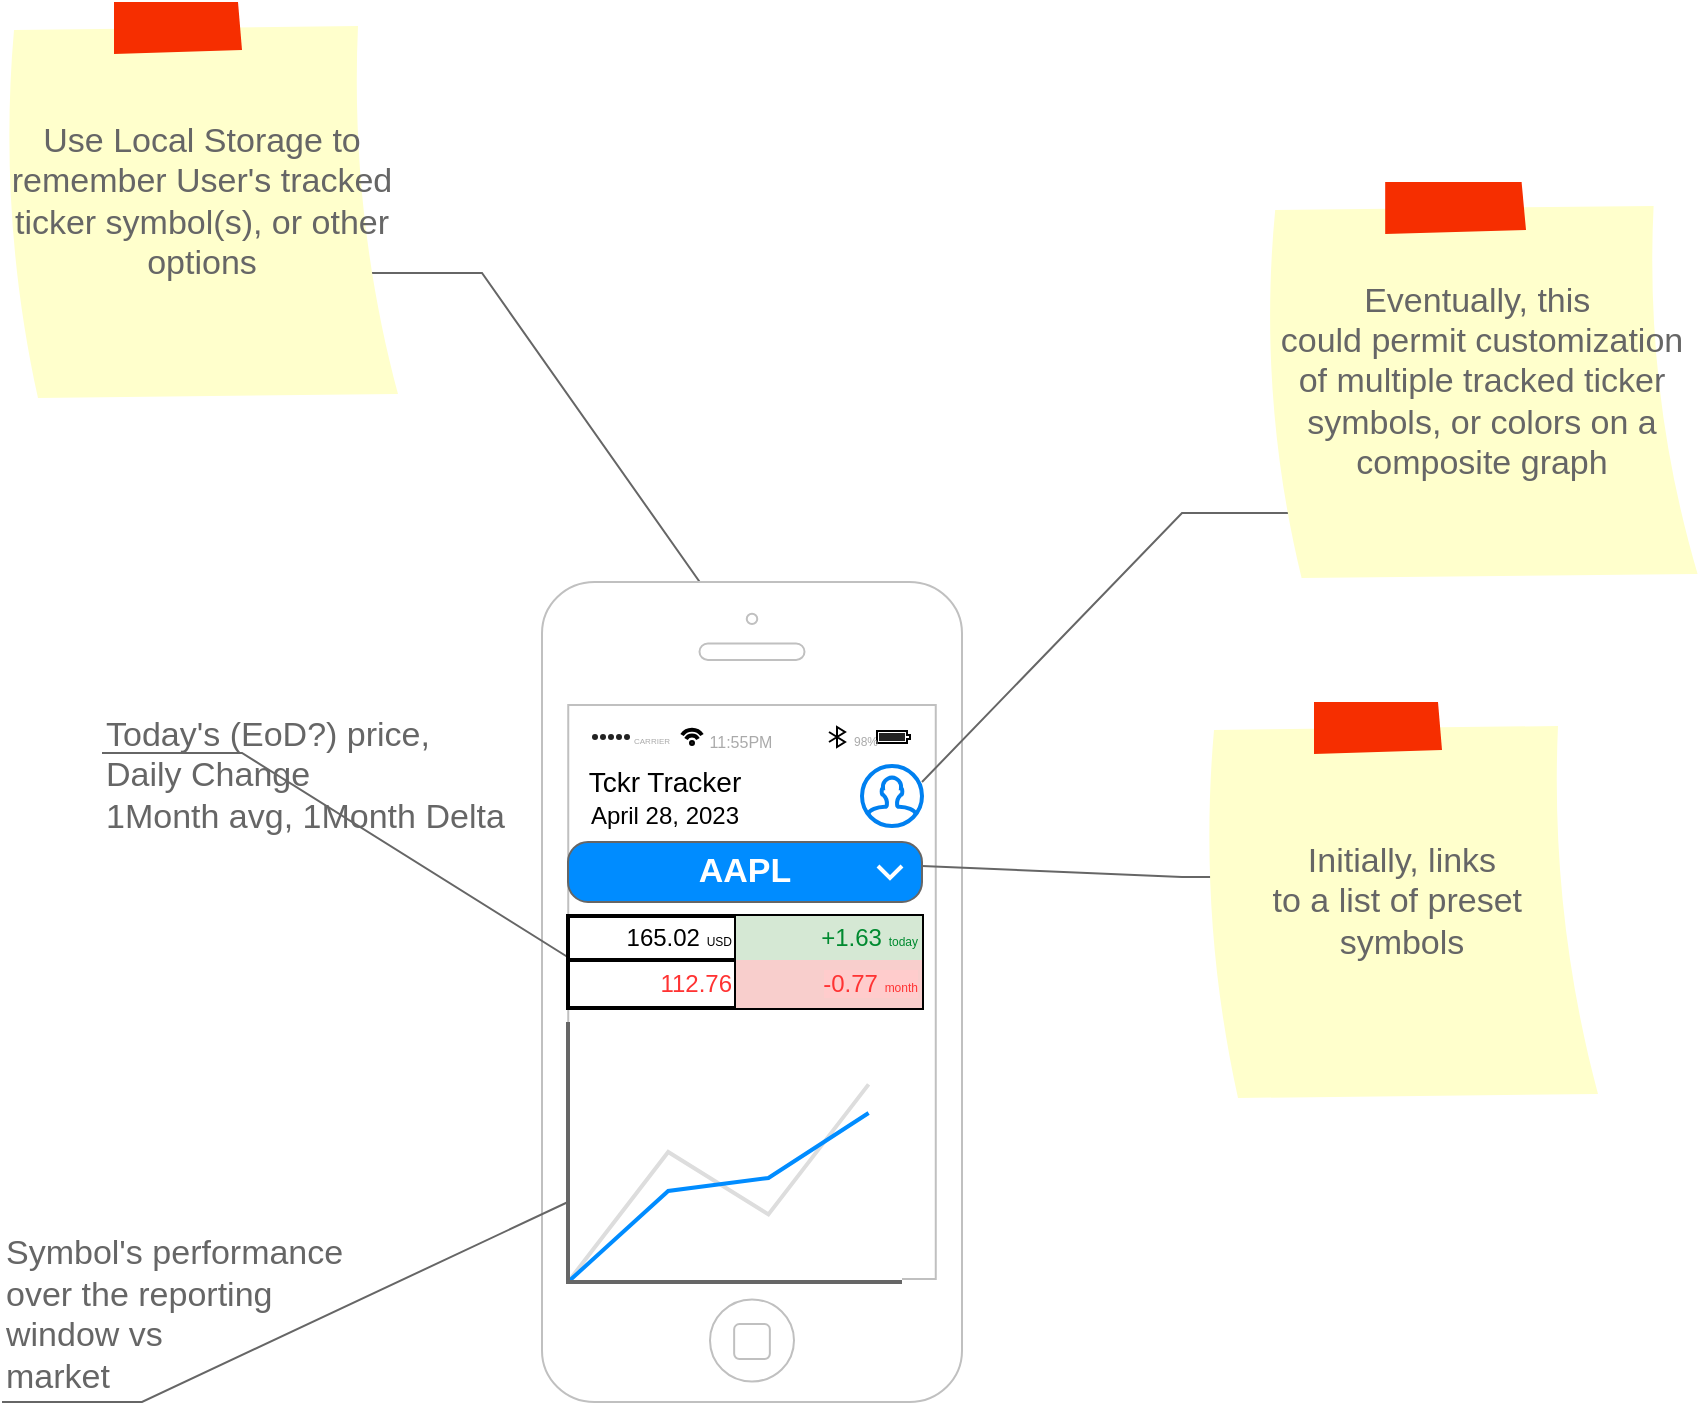 <mxfile version="21.2.1" type="device" pages="2">
  <diagram name="Phone size" id="aU9IfXCVljVVuZvrWiCI">
    <mxGraphModel dx="2035" dy="804" grid="1" gridSize="10" guides="1" tooltips="1" connect="1" arrows="1" fold="1" page="1" pageScale="1" pageWidth="1100" pageHeight="850" math="0" shadow="0">
      <root>
        <mxCell id="0" />
        <mxCell id="1" parent="0" />
        <mxCell id="eFickKceO4zDAw2f4LYH-37" value="" style="strokeWidth=1;shadow=0;dashed=0;align=center;html=1;shape=mxgraph.mockup.text.callout;linkText=;textSize=17;textColor=#666666;callDir=NW;callStyle=line;fontSize=17;fontColor=#666666;align=left;verticalAlign=top;strokeColor=#666666;" vertex="1" parent="1">
          <mxGeometry x="220" y="220" width="200" height="210" as="geometry" />
        </mxCell>
        <mxCell id="eFickKceO4zDAw2f4LYH-1" value="" style="html=1;verticalLabelPosition=bottom;labelBackgroundColor=#ffffff;verticalAlign=top;shadow=0;dashed=0;strokeWidth=1;shape=mxgraph.ios7.misc.iphone;strokeColor=#c0c0c0;" vertex="1" parent="1">
          <mxGeometry x="320" y="400" width="210" height="410" as="geometry" />
        </mxCell>
        <mxCell id="eFickKceO4zDAw2f4LYH-33" value="Today&#39;s (EoD?) price,&lt;br&gt;Daily Change&lt;br&gt;1Month avg, 1Month Delta" style="strokeWidth=1;shadow=0;dashed=0;align=center;html=1;shape=mxgraph.mockup.text.callout;linkText=;textSize=17;textColor=#666666;callDir=NW;callStyle=line;fontSize=17;fontColor=#666666;align=left;verticalAlign=top;strokeColor=#666666;" vertex="1" parent="1">
          <mxGeometry x="100" y="460" width="240" height="132" as="geometry" />
        </mxCell>
        <mxCell id="eFickKceO4zDAw2f4LYH-23" value="Symbol&#39;s performance&lt;br&gt;over the reporting&lt;br&gt;window vs&lt;br&gt;market&amp;nbsp;" style="strokeWidth=1;shadow=0;dashed=0;align=center;html=1;shape=mxgraph.mockup.text.callout;linkText=;textSize=17;textColor=#666666;callDir=SW;callStyle=line;fontSize=17;fontColor=#666666;align=left;verticalAlign=bottom;strokeColor=#666666;" vertex="1" parent="1">
          <mxGeometry x="50" y="710" width="283" height="100" as="geometry" />
        </mxCell>
        <mxCell id="eFickKceO4zDAw2f4LYH-29" value="" style="strokeWidth=1;shadow=0;dashed=0;align=center;html=1;shape=mxgraph.mockup.text.callout;linkText=;textSize=17;textColor=#666666;callDir=NE;callStyle=line;fontSize=17;fontColor=#666666;align=right;verticalAlign=top;strokeColor=#666666;" vertex="1" parent="1">
          <mxGeometry x="510" y="522" width="200" height="20" as="geometry" />
        </mxCell>
        <mxCell id="eFickKceO4zDAw2f4LYH-2" value="" style="html=1;strokeWidth=1;shadow=0;dashed=0;shape=mxgraph.ios7ui.appBar;fillColor=#ffffff;gradientColor=none;sketch=0;hachureGap=4;pointerEvents=0;" vertex="1" parent="1">
          <mxGeometry x="340" y="470" width="167.5" height="15" as="geometry" />
        </mxCell>
        <mxCell id="eFickKceO4zDAw2f4LYH-3" value="CARRIER" style="shape=rect;sketch=0;align=left;fontSize=8;spacingLeft=24;fontSize=4;fontColor=#aaaaaa;strokeColor=none;fillColor=none;spacingTop=4;hachureGap=4;pointerEvents=0;html=1;" vertex="1" parent="eFickKceO4zDAw2f4LYH-2">
          <mxGeometry y="0.5" width="50" height="13" relative="1" as="geometry">
            <mxPoint y="-6.5" as="offset" />
          </mxGeometry>
        </mxCell>
        <mxCell id="eFickKceO4zDAw2f4LYH-4" value="11:55PM" style="shape=rect;sketch=0;fontSize=8;fontColor=#aaaaaa;strokeColor=none;fillColor=none;spacingTop=4;hachureGap=4;pointerEvents=0;html=1;" vertex="1" parent="eFickKceO4zDAw2f4LYH-2">
          <mxGeometry x="0.5" y="0.5" width="50" height="13" relative="1" as="geometry">
            <mxPoint x="-30" y="-6.5" as="offset" />
          </mxGeometry>
        </mxCell>
        <mxCell id="eFickKceO4zDAw2f4LYH-5" value="98%" style="shape=rect;align=right;fontSize=8;spacingRight=19;fontSize=6;fontColor=#aaaaaa;strokeColor=none;fillColor=none;spacingTop=4;sketch=0;hachureGap=4;pointerEvents=0;html=1;" vertex="1" parent="eFickKceO4zDAw2f4LYH-2">
          <mxGeometry x="1" y="0.5" width="45" height="13" relative="1" as="geometry">
            <mxPoint x="-45" y="-6.5" as="offset" />
          </mxGeometry>
        </mxCell>
        <mxCell id="eFickKceO4zDAw2f4LYH-6" value="" style="verticalLabelPosition=bottom;shadow=0;dashed=0;align=center;html=1;verticalAlign=top;strokeWidth=1;shape=mxgraph.mockup.graphics.lineChart;strokeColor=none;strokeColor2=#666666;strokeColor3=#008cff;strokeColor4=#dddddd;" vertex="1" parent="1">
          <mxGeometry x="333" y="620" width="167" height="130" as="geometry" />
        </mxCell>
        <mxCell id="eFickKceO4zDAw2f4LYH-8" value="" style="shape=table;html=1;whiteSpace=wrap;startSize=0;container=1;collapsible=0;childLayout=tableLayout;strokeWidth=2;perimeterSpacing=1;" vertex="1" parent="1">
          <mxGeometry x="333" y="567" width="177" height="46" as="geometry" />
        </mxCell>
        <mxCell id="eFickKceO4zDAw2f4LYH-12" value="" style="shape=tableRow;horizontal=0;startSize=0;swimlaneHead=0;swimlaneBody=0;top=0;left=0;bottom=0;right=0;collapsible=0;dropTarget=0;fillColor=none;points=[[0,0.5],[1,0.5]];portConstraint=eastwest;strokeWidth=2;perimeterSpacing=1;" vertex="1" parent="eFickKceO4zDAw2f4LYH-8">
          <mxGeometry width="177" height="22" as="geometry" />
        </mxCell>
        <mxCell id="eFickKceO4zDAw2f4LYH-13" value="165.02 &lt;font style=&quot;font-size: 6px;&quot;&gt;USD&lt;/font&gt;" style="shape=partialRectangle;html=1;whiteSpace=wrap;connectable=0;fillColor=none;top=0;left=0;bottom=0;right=0;overflow=hidden;align=right;" vertex="1" parent="eFickKceO4zDAw2f4LYH-12">
          <mxGeometry width="84" height="22" as="geometry">
            <mxRectangle width="84" height="22" as="alternateBounds" />
          </mxGeometry>
        </mxCell>
        <mxCell id="eFickKceO4zDAw2f4LYH-14" value="&lt;font color=&quot;#008a30&quot;&gt;+1.63 &lt;font style=&quot;font-size: 6px;&quot;&gt;today&lt;/font&gt;&lt;/font&gt;" style="shape=partialRectangle;html=1;whiteSpace=wrap;connectable=0;fillColor=#d5e8d4;top=0;left=0;bottom=0;right=0;overflow=hidden;align=right;strokeColor=default;strokeWidth=2;perimeterSpacing=1;" vertex="1" parent="eFickKceO4zDAw2f4LYH-12">
          <mxGeometry x="84" width="93" height="22" as="geometry">
            <mxRectangle width="93" height="22" as="alternateBounds" />
          </mxGeometry>
        </mxCell>
        <mxCell id="eFickKceO4zDAw2f4LYH-15" value="" style="shape=tableRow;horizontal=0;startSize=0;swimlaneHead=0;swimlaneBody=0;top=0;left=0;bottom=0;right=0;collapsible=0;dropTarget=0;fillColor=none;points=[[0,0.5],[1,0.5]];portConstraint=eastwest;" vertex="1" parent="eFickKceO4zDAw2f4LYH-8">
          <mxGeometry y="22" width="177" height="24" as="geometry" />
        </mxCell>
        <mxCell id="eFickKceO4zDAw2f4LYH-16" value="&lt;font color=&quot;#ff3333&quot;&gt;112.76&lt;/font&gt;" style="shape=partialRectangle;html=1;whiteSpace=wrap;connectable=0;fillColor=none;top=0;left=0;bottom=0;right=0;overflow=hidden;align=right;" vertex="1" parent="eFickKceO4zDAw2f4LYH-15">
          <mxGeometry width="84" height="24" as="geometry">
            <mxRectangle width="84" height="24" as="alternateBounds" />
          </mxGeometry>
        </mxCell>
        <mxCell id="eFickKceO4zDAw2f4LYH-17" value="&lt;font style=&quot;background-color: rgb(255, 204, 204);&quot; color=&quot;#ff3333&quot;&gt;-0.77 &lt;font style=&quot;font-size: 6px;&quot;&gt;month&lt;/font&gt;&lt;/font&gt;" style="shape=partialRectangle;html=1;whiteSpace=wrap;connectable=0;fillColor=#f8cecc;top=0;left=0;bottom=0;right=0;overflow=hidden;align=right;strokeColor=default;strokeWidth=2;perimeterSpacing=3;" vertex="1" parent="eFickKceO4zDAw2f4LYH-15">
          <mxGeometry x="84" width="93" height="24" as="geometry">
            <mxRectangle width="93" height="24" as="alternateBounds" />
          </mxGeometry>
        </mxCell>
        <mxCell id="eFickKceO4zDAw2f4LYH-18" value="AAPL" style="strokeWidth=1;shadow=0;dashed=0;align=center;html=1;shape=mxgraph.mockup.buttons.button;strokeColor=#666666;fontColor=#ffffff;mainText=;buttonStyle=round;fontSize=17;fontStyle=1;fillColor=#008cff;whiteSpace=wrap;" vertex="1" parent="1">
          <mxGeometry x="333" y="530" width="177" height="30" as="geometry" />
        </mxCell>
        <mxCell id="eFickKceO4zDAw2f4LYH-20" value="&lt;font style=&quot;font-size: 14px;&quot;&gt;Tckr Tracker&lt;/font&gt;" style="text;strokeColor=none;align=center;fillColor=none;html=1;verticalAlign=middle;whiteSpace=wrap;rounded=0;" vertex="1" parent="1">
          <mxGeometry x="338" y="485" width="87" height="30" as="geometry" />
        </mxCell>
        <mxCell id="eFickKceO4zDAw2f4LYH-21" value="April 28, 2023" style="text;strokeColor=none;align=center;fillColor=none;html=1;verticalAlign=middle;whiteSpace=wrap;rounded=0;" vertex="1" parent="1">
          <mxGeometry x="333" y="503" width="97" height="27" as="geometry" />
        </mxCell>
        <mxCell id="eFickKceO4zDAw2f4LYH-26" value="" style="html=1;verticalLabelPosition=bottom;labelBackgroundColor=#ffffff;verticalAlign=top;shadow=0;dashed=0;strokeWidth=2;shape=mxgraph.ios7.misc.down;strokeColor=#FFFFFF;" vertex="1" parent="1">
          <mxGeometry x="488" y="542" width="12" height="6" as="geometry" />
        </mxCell>
        <mxCell id="eFickKceO4zDAw2f4LYH-24" value="Initially, links&lt;br&gt;to a list of preset&amp;nbsp;&lt;br&gt;symbols" style="strokeWidth=1;shadow=0;dashed=0;align=center;html=1;shape=mxgraph.mockup.text.stickyNote2;fontColor=#666666;mainText=;fontSize=17;whiteSpace=wrap;fillColor=#ffffcc;strokeColor=#F62E00;" vertex="1" parent="1">
          <mxGeometry x="650" y="460" width="200" height="200" as="geometry" />
        </mxCell>
        <mxCell id="eFickKceO4zDAw2f4LYH-31" value="" style="strokeWidth=1;shadow=0;dashed=0;align=center;html=1;shape=mxgraph.mockup.text.callout;linkText=;textSize=17;textColor=#666666;callDir=NE;callStyle=line;fontSize=17;fontColor=#666666;align=right;verticalAlign=top;strokeColor=#666666;" vertex="1" parent="1">
          <mxGeometry x="510" y="340" width="200" height="160" as="geometry" />
        </mxCell>
        <mxCell id="eFickKceO4zDAw2f4LYH-32" value="Eventually, this&amp;nbsp;&lt;br&gt;could permit customization of multiple tracked ticker symbols, or colors on a composite graph" style="strokeWidth=1;shadow=0;dashed=0;align=center;html=1;shape=mxgraph.mockup.text.stickyNote2;fontColor=#666666;mainText=;fontSize=17;whiteSpace=wrap;fillColor=#ffffcc;strokeColor=#F62E00;" vertex="1" parent="1">
          <mxGeometry x="680" y="200" width="220" height="200" as="geometry" />
        </mxCell>
        <mxCell id="eFickKceO4zDAw2f4LYH-35" value="" style="html=1;verticalLabelPosition=bottom;align=center;labelBackgroundColor=#ffffff;verticalAlign=top;strokeWidth=2;strokeColor=#0080F0;shadow=0;dashed=0;shape=mxgraph.ios7.icons.user;" vertex="1" parent="1">
          <mxGeometry x="480" y="492" width="30" height="30" as="geometry" />
        </mxCell>
        <mxCell id="eFickKceO4zDAw2f4LYH-34" value="Use Local Storage to remember User&#39;s tracked ticker symbol(s), or other options" style="strokeWidth=1;shadow=0;dashed=0;align=center;html=1;shape=mxgraph.mockup.text.stickyNote2;fontColor=#666666;mainText=;fontSize=17;whiteSpace=wrap;fillColor=#ffffcc;strokeColor=#F62E00;" vertex="1" parent="1">
          <mxGeometry x="50" y="110" width="200" height="200" as="geometry" />
        </mxCell>
      </root>
    </mxGraphModel>
  </diagram>
  <diagram id="f_tfaoBnuQGSSMXK9QYN" name="Web Page Size">
    <mxGraphModel dx="3506" dy="766" grid="1" gridSize="10" guides="1" tooltips="1" connect="1" arrows="1" fold="1" page="1" pageScale="1" pageWidth="1100" pageHeight="850" math="0" shadow="0">
      <root>
        <mxCell id="0" />
        <mxCell id="1" parent="0" />
        <mxCell id="Rx7mZaeZPaBJiVccPEK--1" value="" style="strokeWidth=1;shadow=0;dashed=0;align=center;html=1;shape=mxgraph.mockup.containers.browserWindow;rSize=0;strokeColor=#666666;strokeColor2=#008cff;strokeColor3=#c4c4c4;mainText=,;recursiveResize=0;fillColor=#808080;" vertex="1" parent="1">
          <mxGeometry x="10" width="812" height="780" as="geometry" />
        </mxCell>
        <mxCell id="Rx7mZaeZPaBJiVccPEK--2" value="&lt;font color=&quot;#ffffff&quot;&gt;Tckr Tracker&lt;/font&gt;" style="strokeWidth=1;shadow=0;dashed=0;align=center;html=1;shape=mxgraph.mockup.containers.anchor;fontSize=17;fontColor=#666666;align=left;whiteSpace=wrap;strokeColor=#FFFFFF;" vertex="1" parent="Rx7mZaeZPaBJiVccPEK--1">
          <mxGeometry x="60" y="12" width="110" height="26" as="geometry" />
        </mxCell>
        <mxCell id="Rx7mZaeZPaBJiVccPEK--3" value="&lt;font color=&quot;#ffffff&quot;&gt;https://www.foo.bar.biz&lt;/font&gt;" style="strokeWidth=1;shadow=0;dashed=0;align=center;html=1;shape=mxgraph.mockup.containers.anchor;rSize=0;fontSize=17;fontColor=#666666;align=left;" vertex="1" parent="Rx7mZaeZPaBJiVccPEK--1">
          <mxGeometry x="130" y="60" width="250" height="26" as="geometry" />
        </mxCell>
        <mxCell id="XvL3G3ShM5fAOdMurJYd-1" value="Tckr Tracker" style="html=1;shadow=0;dashed=0;fillColor=#424242;strokeColor=none;fontSize=16;fontColor=#ffffff;align=left;spacing=15;" vertex="1" parent="Rx7mZaeZPaBJiVccPEK--1">
          <mxGeometry y="110" width="810" height="60" as="geometry" />
        </mxCell>
        <mxCell id="XvL3G3ShM5fAOdMurJYd-2" value="Home" style="fillColor=none;strokeColor=none;fontSize=14;fontColor=#ffffff;align=center;" vertex="1" parent="XvL3G3ShM5fAOdMurJYd-1">
          <mxGeometry width="70" height="40" relative="1" as="geometry">
            <mxPoint x="124" y="10" as="offset" />
          </mxGeometry>
        </mxCell>
        <mxCell id="XvL3G3ShM5fAOdMurJYd-6" value="Login" style="html=1;shadow=0;dashed=0;shape=mxgraph.bootstrap.rrect;rSize=5;fontSize=14;fontColor=#ffffff;strokeColor=#ffffff;fillColor=none;" vertex="1" parent="XvL3G3ShM5fAOdMurJYd-1">
          <mxGeometry x="1" width="70" height="40" relative="1" as="geometry">
            <mxPoint x="-80" y="10" as="offset" />
          </mxGeometry>
        </mxCell>
        <mxCell id="XvL3G3ShM5fAOdMurJYd-7" value="&lt;font color=&quot;#e6e6e6&quot;&gt;Search&lt;/font&gt;" style="html=1;shadow=0;dashed=0;shape=mxgraph.bootstrap.rrect;rSize=5;fontSize=14;fontColor=#6C767D;strokeColor=#CED4DA;fillColor=#9A9DA0;align=left;spacing=10;" vertex="1" parent="XvL3G3ShM5fAOdMurJYd-1">
          <mxGeometry x="1" width="180" height="40" relative="1" as="geometry">
            <mxPoint x="-384" y="10" as="offset" />
          </mxGeometry>
        </mxCell>
        <mxCell id="XvL3G3ShM5fAOdMurJYd-8" value="" style="html=1;verticalLabelPosition=bottom;align=center;labelBackgroundColor=#ffffff;verticalAlign=top;strokeWidth=2;strokeColor=#FFFFFF;shadow=0;dashed=0;shape=mxgraph.ios7.icons.user;fillColor=#000000;" vertex="1" parent="XvL3G3ShM5fAOdMurJYd-1">
          <mxGeometry x="680" y="15" width="30" height="30" as="geometry" />
        </mxCell>
        <mxCell id="XvL3G3ShM5fAOdMurJYd-101" value="Symbols" style="fillColor=none;strokeColor=none;fontSize=14;fontColor=#9A9DA0;align=center;" vertex="1" parent="XvL3G3ShM5fAOdMurJYd-1">
          <mxGeometry x="205" y="10" width="100" height="40" as="geometry" />
        </mxCell>
        <mxCell id="XvL3G3ShM5fAOdMurJYd-104" value="Features" style="fillColor=none;strokeColor=none;fontSize=14;fontColor=#9A9DA0;align=center;" vertex="1" parent="XvL3G3ShM5fAOdMurJYd-1">
          <mxGeometry x="310" y="10" width="100" height="40" as="geometry" />
        </mxCell>
        <mxCell id="XvL3G3ShM5fAOdMurJYd-102" value="" style="shape=triangle;direction=south;fillColor=#9A9DA0;strokeColor=none;perimeter=none;fontColor=#9A9DA0;" vertex="1" parent="XvL3G3ShM5fAOdMurJYd-1">
          <mxGeometry x="290" y="28.5" width="10" height="5" as="geometry" />
        </mxCell>
        <mxCell id="XvL3G3ShM5fAOdMurJYd-105" value="" style="shape=triangle;direction=south;fillColor=#9A9DA0;strokeColor=none;perimeter=none;fontColor=#9A9DA0;" vertex="1" parent="XvL3G3ShM5fAOdMurJYd-1">
          <mxGeometry x="394" y="27.5" width="10" height="5" as="geometry" />
        </mxCell>
        <mxCell id="XvL3G3ShM5fAOdMurJYd-27" value="&lt;font color=&quot;#ffffff&quot;&gt;...&lt;/font&gt;&lt;font color=&quot;#00ff00&quot;&gt;&amp;nbsp; &amp;nbsp;AAPL&amp;nbsp; ^1.23&amp;nbsp; &lt;/font&gt;&lt;font color=&quot;#ffffff&quot;&gt;...&lt;/font&gt;&lt;font color=&quot;#00ff00&quot;&gt;&amp;nbsp; &lt;/font&gt;&lt;font color=&quot;#ff3333&quot;&gt;AMZN v2.34&lt;/font&gt;&lt;font color=&quot;#ffffff&quot;&gt;&amp;nbsp; ...&amp;nbsp;&amp;nbsp;&lt;/font&gt;&lt;font style=&quot;border-color: var(--border-color);&quot; color=&quot;#00ff00&quot;&gt;GOOGL&amp;nbsp; ^0.12&amp;nbsp;&amp;nbsp;&lt;/font&gt;&lt;font style=&quot;border-color: var(--border-color);&quot; color=&quot;#ffffff&quot;&gt;...&lt;/font&gt;&lt;font style=&quot;border-color: var(--border-color);&quot; color=&quot;#00ff00&quot;&gt;&amp;nbsp; &amp;nbsp;MSFT&amp;nbsp; ^0.04&amp;nbsp;&amp;nbsp;&lt;/font&gt;&lt;font style=&quot;border-color: var(--border-color);&quot; color=&quot;#ffffff&quot;&gt;&amp;nbsp;...&lt;/font&gt;&lt;font style=&quot;border-color: var(--border-color);&quot; color=&quot;#00ff00&quot;&gt;&amp;nbsp;&amp;nbsp;&lt;/font&gt;&lt;font style=&quot;border-color: var(--border-color);&quot; color=&quot;#ff3333&quot;&gt;TSLA v0.65&lt;/font&gt;&lt;font style=&quot;border-color: var(--border-color);&quot; color=&quot;#ffffff&quot;&gt;&amp;nbsp; &amp;nbsp;...&lt;/font&gt;" style="html=1;shadow=0;fillColor=#1A1A1A;strokeColor=default;fontSize=16;fontColor=#7C7C7D;align=left;spacing=15;strokeWidth=2;" vertex="1" parent="Rx7mZaeZPaBJiVccPEK--1">
          <mxGeometry x="2" y="170" width="810" height="20" as="geometry" />
        </mxCell>
        <mxCell id="XvL3G3ShM5fAOdMurJYd-29" value="&lt;font color=&quot;#ffffff&quot;&gt;&amp;nbsp; &amp;nbsp; &amp;nbsp;&amp;nbsp;&lt;/font&gt;&lt;font color=&quot;#00ff00&quot;&gt; &amp;nbsp;&lt;/font&gt;&lt;font color=&quot;#ffffff&quot;&gt;...&lt;/font&gt;&lt;font color=&quot;#00ff00&quot;&gt;&amp;nbsp; &lt;/font&gt;&lt;font color=&quot;#ff3333&quot;&gt;AMZN 106.65&lt;/font&gt;&lt;font color=&quot;#ffffff&quot;&gt;&amp;nbsp; ...&amp;nbsp;&amp;nbsp;&lt;/font&gt;&lt;font style=&quot;border-color: var(--border-color);&quot; color=&quot;#00ff00&quot;&gt;GOOGL&amp;nbsp; 102.34&amp;nbsp;&amp;nbsp;&lt;/font&gt;&lt;font style=&quot;border-color: var(--border-color);&quot; color=&quot;#ffffff&quot;&gt;...&lt;/font&gt;&lt;font style=&quot;border-color: var(--border-color);&quot; color=&quot;#00ff00&quot;&gt;&amp;nbsp; &amp;nbsp;MSFT&amp;nbsp; 97.89&amp;nbsp;&amp;nbsp;&lt;/font&gt;&lt;font style=&quot;border-color: var(--border-color);&quot; color=&quot;#ffffff&quot;&gt;&amp;nbsp;...&lt;/font&gt;&lt;font style=&quot;border-color: var(--border-color);&quot; color=&quot;#00ff00&quot;&gt;&amp;nbsp;&amp;nbsp;&lt;/font&gt;&lt;font style=&quot;border-color: var(--border-color);&quot; color=&quot;#ff3333&quot;&gt;TSLA 165.08&lt;/font&gt;&lt;font style=&quot;border-color: var(--border-color);&quot; color=&quot;#ffffff&quot;&gt;&amp;nbsp; &amp;nbsp;...&lt;/font&gt;" style="html=1;shadow=0;fillColor=#1A1A1A;strokeColor=default;fontSize=16;fontColor=#7C7C7D;align=left;spacing=15;strokeWidth=2;" vertex="1" parent="Rx7mZaeZPaBJiVccPEK--1">
          <mxGeometry x="2" y="190" width="810" height="20" as="geometry" />
        </mxCell>
        <mxCell id="XvL3G3ShM5fAOdMurJYd-30" value="" style="verticalLabelPosition=bottom;shadow=0;dashed=0;align=center;html=1;verticalAlign=top;strokeWidth=3;shape=mxgraph.mockup.graphics.lineChart;strokeColor=default;strokeColor2=#666666;strokeColor3=#008cff;strokeColor4=#dddddd;fillColor=none;" vertex="1" parent="Rx7mZaeZPaBJiVccPEK--1">
          <mxGeometry x="40" y="225" width="567" height="335" as="geometry" />
        </mxCell>
        <mxCell id="XvL3G3ShM5fAOdMurJYd-46" value="1" style="strokeWidth=1;shadow=0;dashed=0;align=center;html=1;shape=mxgraph.mockup.misc.ruler2;dx=100;rulerOrient=down;unitSize=10;fontColor=#ffffff;spacingLeft=96;align=left;verticalAlign=middle;spacingBottom=10;spacingTop=0;spacingRight=0;rotation=-90;spacing=0;strokeColor=#cccccc;fillColor=none;" vertex="1" parent="Rx7mZaeZPaBJiVccPEK--1">
          <mxGeometry x="-146" y="377" width="338" height="30" as="geometry" />
        </mxCell>
        <mxCell id="XvL3G3ShM5fAOdMurJYd-50" value="1" style="strokeWidth=1;shadow=0;dashed=0;align=center;html=1;shape=mxgraph.mockup.misc.ruler2;dx=100;rulerOrient=up;unitSize=10;fontColor=#ffffff;spacingLeft=96;align=left;verticalAlign=middle;spacingBottom=0;spacingTop=10;spacingRight=0;spacing=0;strokeColor=#cccccc;fillColor=none;" vertex="1" parent="Rx7mZaeZPaBJiVccPEK--1">
          <mxGeometry x="42.5" y="563" width="557.5" height="17" as="geometry" />
        </mxCell>
        <mxCell id="XvL3G3ShM5fAOdMurJYd-54" value="&lt;font color=&quot;#99ccff&quot; style=&quot;border-color: var(--border-color); font-family: Helvetica; font-style: normal; font-variant-ligatures: normal; font-variant-caps: normal; font-weight: 400; letter-spacing: normal; orphans: 2; text-align: left; text-indent: 0px; text-transform: none; widows: 2; word-spacing: 0px; -webkit-text-stroke-width: 0px; text-decoration-thickness: initial; text-decoration-style: initial; text-decoration-color: initial; font-size: 20px;&quot;&gt;GOOGL&lt;/font&gt;&lt;font style=&quot;border-color: var(--border-color); font-family: Helvetica; font-style: normal; font-variant-ligatures: normal; font-variant-caps: normal; font-weight: 400; letter-spacing: normal; orphans: 2; text-align: left; text-indent: 0px; text-transform: none; widows: 2; word-spacing: 0px; -webkit-text-stroke-width: 0px; text-decoration-thickness: initial; text-decoration-style: initial; text-decoration-color: initial; font-size: 12px;&quot;&gt;&lt;font color=&quot;#008cff&quot;&gt;&lt;br&gt;&lt;/font&gt;&lt;font color=&quot;#ffffff&quot;&gt;NASDAQ&lt;/font&gt;&lt;br&gt;&lt;/font&gt;" style="text;whiteSpace=wrap;html=1;" vertex="1" parent="Rx7mZaeZPaBJiVccPEK--1">
          <mxGeometry x="50.25" y="230" width="124.75" height="55" as="geometry" />
        </mxCell>
        <mxCell id="XvL3G3ShM5fAOdMurJYd-55" value="&lt;div style=&quot;text-align: right;&quot;&gt;&lt;font style=&quot;background-color: initial; color: rgb(255, 255, 255); border-color: var(--border-color); font-size: 20px;&quot;&gt;105.41&lt;/font&gt;&lt;font style=&quot;background-color: initial; color: rgb(255, 255, 255); border-color: var(--border-color); font-size: 16px;&quot;&gt;&amp;nbsp; &lt;/font&gt;&lt;font style=&quot;background-color: initial; border-color: var(--border-color);&quot;&gt;&lt;font color=&quot;#ffffff&quot;&gt;USD&lt;/font&gt;&lt;/font&gt;&lt;/div&gt;&lt;font style=&quot;border-color: var(--border-color); font-family: Helvetica; font-style: normal; font-variant-ligatures: normal; font-variant-caps: normal; font-weight: 400; letter-spacing: normal; orphans: 2; text-indent: 0px; text-transform: none; widows: 2; word-spacing: 0px; -webkit-text-stroke-width: 0px; text-decoration-thickness: initial; text-decoration-style: initial; text-decoration-color: initial; font-size: 12px;&quot;&gt;&lt;div style=&quot;text-align: right;&quot;&gt;&lt;span style=&quot;color: rgb(51, 255, 51); background-color: initial;&quot;&gt;+ 0.12 ( 0.11% ) ^ today&lt;/span&gt;&lt;/div&gt;&lt;/font&gt;" style="text;whiteSpace=wrap;html=1;" vertex="1" parent="Rx7mZaeZPaBJiVccPEK--1">
          <mxGeometry x="458" y="230" width="147.5" height="55" as="geometry" />
        </mxCell>
        <mxCell id="XvL3G3ShM5fAOdMurJYd-57" value="&lt;div style=&quot;&quot;&gt;&lt;font style=&quot;background-color: initial; color: rgb(255, 255, 255); border-color: var(--border-color); font-size: 20px;&quot;&gt;12,072.46&lt;/font&gt;&lt;font style=&quot;background-color: initial; color: rgb(255, 255, 255); border-color: var(--border-color); font-size: 16px;&quot;&gt;&amp;nbsp; &lt;/font&gt;&lt;font style=&quot;background-color: initial; border-color: var(--border-color);&quot;&gt;&lt;font color=&quot;#ffffff&quot;&gt;USD&lt;/font&gt;&lt;/font&gt;&lt;/div&gt;&lt;font style=&quot;border-color: var(--border-color); font-family: Helvetica; font-style: normal; font-variant-ligatures: normal; font-variant-caps: normal; font-weight: 400; letter-spacing: normal; orphans: 2; text-indent: 0px; text-transform: none; widows: 2; word-spacing: 0px; -webkit-text-stroke-width: 0px; text-decoration-thickness: initial; text-decoration-style: initial; text-decoration-color: initial; font-size: 12px;&quot;&gt;&lt;div style=&quot;&quot;&gt;&lt;span style=&quot;color: rgb(51, 255, 51); background-color: initial;&quot;&gt;+ 12.90 ( 0.11% ) ^ today&lt;/span&gt;&lt;/div&gt;&lt;/font&gt;" style="text;whiteSpace=wrap;html=1;align=right;" vertex="1" parent="Rx7mZaeZPaBJiVccPEK--1">
          <mxGeometry x="410" y="500" width="175.5" height="55" as="geometry" />
        </mxCell>
        <mxCell id="XvL3G3ShM5fAOdMurJYd-58" value="&lt;font style=&quot;border-color: var(--border-color); font-family: Helvetica; font-style: normal; font-variant-ligatures: normal; font-variant-caps: normal; font-weight: 400; letter-spacing: normal; orphans: 2; text-align: left; text-indent: 0px; text-transform: none; widows: 2; word-spacing: 0px; -webkit-text-stroke-width: 0px; text-decoration-thickness: initial; text-decoration-style: initial; text-decoration-color: initial; font-size: 12px;&quot;&gt;&lt;font color=&quot;#ffffff&quot;&gt;Nasdaq Composite&lt;/font&gt;&lt;br&gt;&lt;/font&gt;" style="text;whiteSpace=wrap;html=1;spacingTop=0;verticalAlign=bottom;spacingBottom=4;" vertex="1" parent="Rx7mZaeZPaBJiVccPEK--1">
          <mxGeometry x="330" y="500" width="110" height="50" as="geometry" />
        </mxCell>
        <mxCell id="XvL3G3ShM5fAOdMurJYd-59" value="" style="verticalLabelPosition=bottom;verticalAlign=top;html=1;shape=mxgraph.basic.rect;fillColor2=none;strokeWidth=1;size=20;indent=5;textOpacity=0;opacity=30;strokeColor=default;" vertex="1" parent="Rx7mZaeZPaBJiVccPEK--1">
          <mxGeometry x="314" y="497" width="290" height="60" as="geometry" />
        </mxCell>
        <mxCell id="XvL3G3ShM5fAOdMurJYd-90" value="" style="group" vertex="1" connectable="0" parent="Rx7mZaeZPaBJiVccPEK--1">
          <mxGeometry x="619.25" y="601" width="177" height="120" as="geometry" />
        </mxCell>
        <mxCell id="XvL3G3ShM5fAOdMurJYd-86" value="" style="verticalLabelPosition=bottom;shadow=0;dashed=0;align=center;html=1;verticalAlign=top;strokeWidth=3;shape=mxgraph.mockup.graphics.lineChart;strokeColor=default;strokeColor2=#666666;strokeColor3=#00ce00;strokeColor4=#ddd149;fillColor=none;" vertex="1" parent="XvL3G3ShM5fAOdMurJYd-90">
          <mxGeometry x="3" width="174" height="100" as="geometry" />
        </mxCell>
        <mxCell id="XvL3G3ShM5fAOdMurJYd-87" value="1" style="strokeWidth=1;shadow=0;dashed=0;align=center;html=1;shape=mxgraph.mockup.misc.ruler2;dx=100;rulerOrient=down;unitSize=10;fontColor=#ffffff;spacingLeft=96;align=left;verticalAlign=middle;spacingBottom=10;spacingTop=0;spacingRight=0;rotation=-90;spacing=0;strokeColor=#cccccc;fillColor=none;" vertex="1" parent="XvL3G3ShM5fAOdMurJYd-90">
          <mxGeometry x="-40" y="40" width="100" height="20" as="geometry" />
        </mxCell>
        <mxCell id="XvL3G3ShM5fAOdMurJYd-88" value="1" style="strokeWidth=1;shadow=0;dashed=0;align=center;html=1;shape=mxgraph.mockup.misc.ruler2;dx=100;rulerOrient=up;unitSize=10;fontColor=#ffffff;spacingLeft=96;align=left;verticalAlign=middle;spacingBottom=0;spacingTop=10;spacingRight=0;spacing=0;strokeColor=#cccccc;fillColor=none;" vertex="1" parent="XvL3G3ShM5fAOdMurJYd-90">
          <mxGeometry x="19.5" y="103" width="157.5" height="17" as="geometry" />
        </mxCell>
        <mxCell id="XvL3G3ShM5fAOdMurJYd-91" value="" style="group" vertex="1" connectable="0" parent="Rx7mZaeZPaBJiVccPEK--1">
          <mxGeometry x="620" y="460" width="177" height="120" as="geometry" />
        </mxCell>
        <mxCell id="XvL3G3ShM5fAOdMurJYd-33" value="" style="verticalLabelPosition=bottom;shadow=0;dashed=0;align=center;html=1;verticalAlign=top;strokeWidth=3;shape=mxgraph.mockup.graphics.lineChart;strokeColor=default;strokeColor2=#666666;strokeColor3=#ff0000;strokeColor4=#dddddd;fillColor=none;" vertex="1" parent="XvL3G3ShM5fAOdMurJYd-91">
          <mxGeometry x="3" width="174" height="100" as="geometry" />
        </mxCell>
        <mxCell id="XvL3G3ShM5fAOdMurJYd-49" value="1" style="strokeWidth=1;shadow=0;dashed=0;align=center;html=1;shape=mxgraph.mockup.misc.ruler2;dx=100;rulerOrient=down;unitSize=10;fontColor=#ffffff;spacingLeft=96;align=left;verticalAlign=middle;spacingBottom=10;spacingTop=0;spacingRight=0;rotation=-90;spacing=0;strokeColor=#cccccc;fillColor=none;" vertex="1" parent="XvL3G3ShM5fAOdMurJYd-91">
          <mxGeometry x="-40" y="40" width="100" height="20" as="geometry" />
        </mxCell>
        <mxCell id="XvL3G3ShM5fAOdMurJYd-51" value="1" style="strokeWidth=1;shadow=0;dashed=0;align=center;html=1;shape=mxgraph.mockup.misc.ruler2;dx=100;rulerOrient=up;unitSize=10;fontColor=#ffffff;spacingLeft=96;align=left;verticalAlign=middle;spacingBottom=0;spacingTop=10;spacingRight=0;spacing=0;strokeColor=#cccccc;fillColor=none;" vertex="1" parent="XvL3G3ShM5fAOdMurJYd-91">
          <mxGeometry x="19.5" y="103" width="157.5" height="17" as="geometry" />
        </mxCell>
        <mxCell id="XvL3G3ShM5fAOdMurJYd-92" value="" style="group" vertex="1" connectable="0" parent="Rx7mZaeZPaBJiVccPEK--1">
          <mxGeometry x="620" y="340" width="177" height="107" as="geometry" />
        </mxCell>
        <mxCell id="XvL3G3ShM5fAOdMurJYd-32" value="" style="verticalLabelPosition=bottom;shadow=0;dashed=0;align=center;html=1;verticalAlign=top;strokeWidth=3;shape=mxgraph.mockup.graphics.lineChart;strokeColor=default;strokeColor2=#666666;strokeColor3=#00ce00;strokeColor4=#ddd149;fillColor=none;" vertex="1" parent="XvL3G3ShM5fAOdMurJYd-92">
          <mxGeometry x="3" y="3" width="174" height="100" as="geometry" />
        </mxCell>
        <mxCell id="XvL3G3ShM5fAOdMurJYd-48" value="1" style="strokeWidth=1;shadow=0;dashed=0;align=center;html=1;shape=mxgraph.mockup.misc.ruler2;dx=100;rulerOrient=down;unitSize=10;fontColor=#ffffff;spacingLeft=96;align=left;verticalAlign=middle;spacingBottom=10;spacingTop=0;spacingRight=0;rotation=-90;spacing=0;strokeColor=#cccccc;fillColor=none;" vertex="1" parent="XvL3G3ShM5fAOdMurJYd-92">
          <mxGeometry x="-40" y="40" width="100" height="20" as="geometry" />
        </mxCell>
        <mxCell id="XvL3G3ShM5fAOdMurJYd-53" value="1" style="strokeWidth=1;shadow=0;dashed=0;align=center;html=1;shape=mxgraph.mockup.misc.ruler2;dx=100;rulerOrient=up;unitSize=10;fontColor=#ffffff;spacingLeft=96;align=left;verticalAlign=middle;spacingBottom=0;spacingTop=10;spacingRight=0;spacing=0;strokeColor=#cccccc;fillColor=none;" vertex="1" parent="XvL3G3ShM5fAOdMurJYd-92">
          <mxGeometry x="19.5" y="90" width="157.5" height="17" as="geometry" />
        </mxCell>
        <mxCell id="XvL3G3ShM5fAOdMurJYd-93" value="" style="group" vertex="1" connectable="0" parent="Rx7mZaeZPaBJiVccPEK--1">
          <mxGeometry x="620" y="225" width="177" height="102" as="geometry" />
        </mxCell>
        <mxCell id="XvL3G3ShM5fAOdMurJYd-31" value="" style="verticalLabelPosition=bottom;shadow=0;dashed=0;align=center;html=1;verticalAlign=top;strokeWidth=3;shape=mxgraph.mockup.graphics.lineChart;strokeColor=default;strokeColor2=#666666;strokeColor3=#FF8cff;strokeColor4=#dddddd;fillColor=none;" vertex="1" parent="XvL3G3ShM5fAOdMurJYd-93">
          <mxGeometry x="3" width="174" height="100" as="geometry" />
        </mxCell>
        <mxCell id="XvL3G3ShM5fAOdMurJYd-47" value="1" style="strokeWidth=1;shadow=0;dashed=0;align=center;html=1;shape=mxgraph.mockup.misc.ruler2;dx=100;rulerOrient=down;unitSize=10;fontColor=#ffffff;spacingLeft=96;align=left;verticalAlign=middle;spacingBottom=10;spacingTop=0;spacingRight=0;rotation=-90;spacing=0;strokeColor=#cccccc;fillColor=none;" vertex="1" parent="XvL3G3ShM5fAOdMurJYd-93">
          <mxGeometry x="-40" y="40" width="100" height="20" as="geometry" />
        </mxCell>
        <mxCell id="XvL3G3ShM5fAOdMurJYd-52" value="1" style="strokeWidth=1;shadow=0;dashed=0;align=center;html=1;shape=mxgraph.mockup.misc.ruler2;dx=100;rulerOrient=up;unitSize=10;fontColor=#ffffff;spacingLeft=96;align=left;verticalAlign=middle;spacingBottom=0;spacingTop=10;spacingRight=0;spacing=0;strokeColor=#cccccc;fillColor=none;" vertex="1" parent="XvL3G3ShM5fAOdMurJYd-93">
          <mxGeometry x="19.5" y="85" width="157.5" height="17" as="geometry" />
        </mxCell>
        <mxCell id="XvL3G3ShM5fAOdMurJYd-107" value="" style="group" vertex="1" connectable="0" parent="Rx7mZaeZPaBJiVccPEK--1">
          <mxGeometry x="42.5" y="600" width="564.5" height="100" as="geometry" />
        </mxCell>
        <mxCell id="XvL3G3ShM5fAOdMurJYd-120" value="" style="shape=table;html=1;whiteSpace=wrap;startSize=0;container=1;collapsible=0;childLayout=tableLayout;strokeWidth=2;fillColor=none;strokeColor=#CCCCCC;" vertex="1" parent="Rx7mZaeZPaBJiVccPEK--1">
          <mxGeometry x="38.5" y="600" width="180" height="100" as="geometry" />
        </mxCell>
        <mxCell id="XvL3G3ShM5fAOdMurJYd-121" value="" style="shape=tableRow;horizontal=0;startSize=0;swimlaneHead=0;swimlaneBody=0;top=0;left=0;bottom=0;right=0;collapsible=0;dropTarget=0;fillColor=none;points=[[0,0.5],[1,0.5]];portConstraint=eastwest;" vertex="1" parent="XvL3G3ShM5fAOdMurJYd-120">
          <mxGeometry width="180" height="34" as="geometry" />
        </mxCell>
        <mxCell id="XvL3G3ShM5fAOdMurJYd-122" value="&lt;span style=&quot;font-weight: normal;&quot;&gt;&lt;font color=&quot;#ffffff&quot;&gt;row 0, cell 1&lt;/font&gt;&lt;/span&gt;" style="shape=partialRectangle;html=1;whiteSpace=wrap;connectable=0;fillColor=none;top=0;left=0;bottom=0;right=0;overflow=hidden;fontStyle=1" vertex="1" parent="XvL3G3ShM5fAOdMurJYd-121">
          <mxGeometry width="90" height="34" as="geometry">
            <mxRectangle width="90" height="34" as="alternateBounds" />
          </mxGeometry>
        </mxCell>
        <mxCell id="XvL3G3ShM5fAOdMurJYd-123" value="&lt;span style=&quot;font-weight: normal;&quot;&gt;&lt;font color=&quot;#ffffff&quot;&gt;row 0, cell 2&lt;/font&gt;&lt;/span&gt;" style="shape=partialRectangle;html=1;whiteSpace=wrap;connectable=0;fillColor=none;top=0;left=0;bottom=0;right=0;overflow=hidden;fontStyle=1" vertex="1" parent="XvL3G3ShM5fAOdMurJYd-121">
          <mxGeometry x="90" width="90" height="34" as="geometry">
            <mxRectangle width="90" height="34" as="alternateBounds" />
          </mxGeometry>
        </mxCell>
        <mxCell id="XvL3G3ShM5fAOdMurJYd-124" value="" style="shape=tableRow;horizontal=0;startSize=0;swimlaneHead=0;swimlaneBody=0;top=0;left=0;bottom=0;right=0;collapsible=0;dropTarget=0;fillColor=none;points=[[0,0.5],[1,0.5]];portConstraint=eastwest;" vertex="1" parent="XvL3G3ShM5fAOdMurJYd-120">
          <mxGeometry y="34" width="180" height="32" as="geometry" />
        </mxCell>
        <mxCell id="XvL3G3ShM5fAOdMurJYd-125" value="&lt;font color=&quot;#ffffff&quot;&gt;row 1, cell 1&lt;/font&gt;" style="shape=partialRectangle;html=1;whiteSpace=wrap;connectable=0;fillColor=none;top=0;left=0;bottom=0;right=0;overflow=hidden;" vertex="1" parent="XvL3G3ShM5fAOdMurJYd-124">
          <mxGeometry width="90" height="32" as="geometry">
            <mxRectangle width="90" height="32" as="alternateBounds" />
          </mxGeometry>
        </mxCell>
        <mxCell id="XvL3G3ShM5fAOdMurJYd-126" value="&lt;font color=&quot;#ffffff&quot;&gt;row 1, cell 2&lt;/font&gt;" style="shape=partialRectangle;html=1;whiteSpace=wrap;connectable=0;fillColor=none;top=0;left=0;bottom=0;right=0;overflow=hidden;" vertex="1" parent="XvL3G3ShM5fAOdMurJYd-124">
          <mxGeometry x="90" width="90" height="32" as="geometry">
            <mxRectangle width="90" height="32" as="alternateBounds" />
          </mxGeometry>
        </mxCell>
        <mxCell id="XvL3G3ShM5fAOdMurJYd-127" value="" style="shape=tableRow;horizontal=0;startSize=0;swimlaneHead=0;swimlaneBody=0;top=0;left=0;bottom=0;right=0;collapsible=0;dropTarget=0;fillColor=none;points=[[0,0.5],[1,0.5]];portConstraint=eastwest;" vertex="1" parent="XvL3G3ShM5fAOdMurJYd-120">
          <mxGeometry y="66" width="180" height="34" as="geometry" />
        </mxCell>
        <mxCell id="XvL3G3ShM5fAOdMurJYd-128" value="&lt;font color=&quot;#ffffff&quot;&gt;row 2, cell 1&lt;/font&gt;" style="shape=partialRectangle;html=1;whiteSpace=wrap;connectable=0;fillColor=none;top=0;left=0;bottom=0;right=0;overflow=hidden;" vertex="1" parent="XvL3G3ShM5fAOdMurJYd-127">
          <mxGeometry width="90" height="34" as="geometry">
            <mxRectangle width="90" height="34" as="alternateBounds" />
          </mxGeometry>
        </mxCell>
        <mxCell id="XvL3G3ShM5fAOdMurJYd-129" value="&lt;font color=&quot;#ffffff&quot;&gt;row 2, cell 2&lt;/font&gt;" style="shape=partialRectangle;html=1;whiteSpace=wrap;connectable=0;fillColor=none;top=0;left=0;bottom=0;right=0;overflow=hidden;" vertex="1" parent="XvL3G3ShM5fAOdMurJYd-127">
          <mxGeometry x="90" width="90" height="34" as="geometry">
            <mxRectangle width="90" height="34" as="alternateBounds" />
          </mxGeometry>
        </mxCell>
        <mxCell id="XvL3G3ShM5fAOdMurJYd-130" value="" style="verticalLabelPosition=bottom;verticalAlign=top;html=1;shape=mxgraph.basic.rect;fillColor2=none;strokeWidth=1;size=20;indent=5;textOpacity=0;opacity=30;strokeColor=default;" vertex="1" parent="Rx7mZaeZPaBJiVccPEK--1">
          <mxGeometry x="42.5" y="227.5" width="117.5" height="60" as="geometry" />
        </mxCell>
        <mxCell id="nfmpKrUxCoD6boZ7DC9--1" value="&lt;font color=&quot;#ffffff&quot;&gt;Footer &amp;amp; Disclaimer text&lt;/font&gt;" style="text;strokeColor=none;align=center;fillColor=none;html=1;verticalAlign=middle;whiteSpace=wrap;rounded=0;" vertex="1" parent="Rx7mZaeZPaBJiVccPEK--1">
          <mxGeometry x="10" y="750" width="800" height="30" as="geometry" />
        </mxCell>
        <mxCell id="XvL3G3ShM5fAOdMurJYd-60" value="If the location of the index data inside the graphs is too hard, List both the sticker symbol and the index inside the graph header, then match them on the right with the valuation and change info" style="strokeWidth=1;shadow=0;dashed=0;align=center;html=1;shape=mxgraph.mockup.text.stickyNote2;fontColor=#666666;mainText=;fontSize=17;whiteSpace=wrap;fillColor=#ffffcc;strokeColor=#F62E00;" vertex="1" parent="1">
          <mxGeometry x="-520" y="110" width="480" height="184" as="geometry" />
        </mxCell>
        <mxCell id="XvL3G3ShM5fAOdMurJYd-61" value="The scrolling ticker data is always against a black bg, regardless whether page is in light or dark mode." style="strokeWidth=1;shadow=0;dashed=0;align=center;html=1;shape=mxgraph.mockup.text.stickyNote2;fontColor=#666666;mainText=;fontSize=17;whiteSpace=wrap;fillColor=#ffffcc;strokeColor=#F62E00;" vertex="1" parent="1">
          <mxGeometry x="910" y="80" width="340" height="200" as="geometry" />
        </mxCell>
        <mxCell id="XvL3G3ShM5fAOdMurJYd-64" value="" style="labelPosition=right;align=left;strokeWidth=3;shape=mxgraph.mockup.markup.curlyBrace;html=1;shadow=0;dashed=0;strokeColor=#999999;direction=north;flipH=1;" vertex="1" parent="1">
          <mxGeometry x="840" y="225" width="30" height="485" as="geometry" />
        </mxCell>
        <mxCell id="XvL3G3ShM5fAOdMurJYd-65" value="Default to severa preset time ranges, eg 1 week, 1 month, 6months, YTD" style="strokeWidth=1;shadow=0;dashed=0;align=center;html=1;shape=mxgraph.mockup.text.stickyNote2;fontColor=#666666;mainText=;fontSize=17;whiteSpace=wrap;fillColor=#ffffcc;strokeColor=#F62E00;" vertex="1" parent="1">
          <mxGeometry x="910" y="360" width="300" height="200" as="geometry" />
        </mxCell>
        <mxCell id="XvL3G3ShM5fAOdMurJYd-94" value="" style="labelPosition=right;align=left;strokeWidth=3;shape=mxgraph.mockup.markup.curlyBrace;html=1;shadow=0;dashed=0;strokeColor=#999999;direction=north;flipH=0;" vertex="1" parent="1">
          <mxGeometry x="-40" y="600" width="30" height="110" as="geometry" />
        </mxCell>
        <mxCell id="XvL3G3ShM5fAOdMurJYd-95" value="Tabular data to include: Open, Close, High, Low, Prev Close, 52wk Hi, 52wk Lo, perhaps Hi/Low for other time ranges to fill space" style="strokeWidth=1;shadow=0;dashed=0;align=center;html=1;shape=mxgraph.mockup.text.stickyNote2;fontColor=#666666;mainText=;fontSize=17;whiteSpace=wrap;fillColor=#ffffcc;strokeColor=#F62E00;" vertex="1" parent="1">
          <mxGeometry x="-540" y="560" width="500" height="200" as="geometry" />
        </mxCell>
        <mxCell id="XvL3G3ShM5fAOdMurJYd-66" value="" style="shape=table;html=1;whiteSpace=wrap;startSize=0;container=1;collapsible=0;childLayout=tableLayout;strokeWidth=2;fillColor=none;strokeColor=#CCCCCC;" vertex="1" parent="1">
          <mxGeometry x="242" y="600" width="180" height="100" as="geometry" />
        </mxCell>
        <mxCell id="XvL3G3ShM5fAOdMurJYd-67" value="" style="shape=tableRow;horizontal=0;startSize=0;swimlaneHead=0;swimlaneBody=0;top=0;left=0;bottom=0;right=0;collapsible=0;dropTarget=0;fillColor=none;points=[[0,0.5],[1,0.5]];portConstraint=eastwest;" vertex="1" parent="XvL3G3ShM5fAOdMurJYd-66">
          <mxGeometry width="180" height="34" as="geometry" />
        </mxCell>
        <mxCell id="XvL3G3ShM5fAOdMurJYd-68" value="&lt;span style=&quot;font-weight: normal;&quot;&gt;&lt;font color=&quot;#ffffff&quot;&gt;row 0, cell 1&lt;/font&gt;&lt;/span&gt;" style="shape=partialRectangle;html=1;whiteSpace=wrap;connectable=0;fillColor=none;top=0;left=0;bottom=0;right=0;overflow=hidden;fontStyle=1" vertex="1" parent="XvL3G3ShM5fAOdMurJYd-67">
          <mxGeometry width="90" height="34" as="geometry">
            <mxRectangle width="90" height="34" as="alternateBounds" />
          </mxGeometry>
        </mxCell>
        <mxCell id="XvL3G3ShM5fAOdMurJYd-69" value="&lt;span style=&quot;font-weight: normal;&quot;&gt;&lt;font color=&quot;#ffffff&quot;&gt;row 0, cell 2&lt;/font&gt;&lt;/span&gt;" style="shape=partialRectangle;html=1;whiteSpace=wrap;connectable=0;fillColor=none;top=0;left=0;bottom=0;right=0;overflow=hidden;fontStyle=1" vertex="1" parent="XvL3G3ShM5fAOdMurJYd-67">
          <mxGeometry x="90" width="90" height="34" as="geometry">
            <mxRectangle width="90" height="34" as="alternateBounds" />
          </mxGeometry>
        </mxCell>
        <mxCell id="XvL3G3ShM5fAOdMurJYd-70" value="" style="shape=tableRow;horizontal=0;startSize=0;swimlaneHead=0;swimlaneBody=0;top=0;left=0;bottom=0;right=0;collapsible=0;dropTarget=0;fillColor=none;points=[[0,0.5],[1,0.5]];portConstraint=eastwest;" vertex="1" parent="XvL3G3ShM5fAOdMurJYd-66">
          <mxGeometry y="34" width="180" height="32" as="geometry" />
        </mxCell>
        <mxCell id="XvL3G3ShM5fAOdMurJYd-71" value="&lt;font color=&quot;#ffffff&quot;&gt;row 1, cell 1&lt;/font&gt;" style="shape=partialRectangle;html=1;whiteSpace=wrap;connectable=0;fillColor=none;top=0;left=0;bottom=0;right=0;overflow=hidden;" vertex="1" parent="XvL3G3ShM5fAOdMurJYd-70">
          <mxGeometry width="90" height="32" as="geometry">
            <mxRectangle width="90" height="32" as="alternateBounds" />
          </mxGeometry>
        </mxCell>
        <mxCell id="XvL3G3ShM5fAOdMurJYd-72" value="&lt;font color=&quot;#ffffff&quot;&gt;row 1, cell 2&lt;/font&gt;" style="shape=partialRectangle;html=1;whiteSpace=wrap;connectable=0;fillColor=none;top=0;left=0;bottom=0;right=0;overflow=hidden;" vertex="1" parent="XvL3G3ShM5fAOdMurJYd-70">
          <mxGeometry x="90" width="90" height="32" as="geometry">
            <mxRectangle width="90" height="32" as="alternateBounds" />
          </mxGeometry>
        </mxCell>
        <mxCell id="XvL3G3ShM5fAOdMurJYd-73" value="" style="shape=tableRow;horizontal=0;startSize=0;swimlaneHead=0;swimlaneBody=0;top=0;left=0;bottom=0;right=0;collapsible=0;dropTarget=0;fillColor=none;points=[[0,0.5],[1,0.5]];portConstraint=eastwest;" vertex="1" parent="XvL3G3ShM5fAOdMurJYd-66">
          <mxGeometry y="66" width="180" height="34" as="geometry" />
        </mxCell>
        <mxCell id="XvL3G3ShM5fAOdMurJYd-74" value="&lt;font color=&quot;#ffffff&quot;&gt;row 2, cell 1&lt;/font&gt;" style="shape=partialRectangle;html=1;whiteSpace=wrap;connectable=0;fillColor=none;top=0;left=0;bottom=0;right=0;overflow=hidden;" vertex="1" parent="XvL3G3ShM5fAOdMurJYd-73">
          <mxGeometry width="90" height="34" as="geometry">
            <mxRectangle width="90" height="34" as="alternateBounds" />
          </mxGeometry>
        </mxCell>
        <mxCell id="XvL3G3ShM5fAOdMurJYd-75" value="&lt;font color=&quot;#ffffff&quot;&gt;row 2, cell 2&lt;/font&gt;" style="shape=partialRectangle;html=1;whiteSpace=wrap;connectable=0;fillColor=none;top=0;left=0;bottom=0;right=0;overflow=hidden;" vertex="1" parent="XvL3G3ShM5fAOdMurJYd-73">
          <mxGeometry x="90" width="90" height="34" as="geometry">
            <mxRectangle width="90" height="34" as="alternateBounds" />
          </mxGeometry>
        </mxCell>
        <mxCell id="XvL3G3ShM5fAOdMurJYd-110" value="" style="shape=table;html=1;whiteSpace=wrap;startSize=0;container=1;collapsible=0;childLayout=tableLayout;strokeWidth=2;fillColor=none;strokeColor=#CCCCCC;" vertex="1" parent="1">
          <mxGeometry x="436" y="600" width="180" height="100" as="geometry" />
        </mxCell>
        <mxCell id="XvL3G3ShM5fAOdMurJYd-111" value="" style="shape=tableRow;horizontal=0;startSize=0;swimlaneHead=0;swimlaneBody=0;top=0;left=0;bottom=0;right=0;collapsible=0;dropTarget=0;fillColor=none;points=[[0,0.5],[1,0.5]];portConstraint=eastwest;" vertex="1" parent="XvL3G3ShM5fAOdMurJYd-110">
          <mxGeometry width="180" height="34" as="geometry" />
        </mxCell>
        <mxCell id="XvL3G3ShM5fAOdMurJYd-112" value="&lt;span style=&quot;font-weight: normal;&quot;&gt;&lt;font color=&quot;#ffffff&quot;&gt;row 0, cell 1&lt;/font&gt;&lt;/span&gt;" style="shape=partialRectangle;html=1;whiteSpace=wrap;connectable=0;fillColor=none;top=0;left=0;bottom=0;right=0;overflow=hidden;fontStyle=1" vertex="1" parent="XvL3G3ShM5fAOdMurJYd-111">
          <mxGeometry width="90" height="34" as="geometry">
            <mxRectangle width="90" height="34" as="alternateBounds" />
          </mxGeometry>
        </mxCell>
        <mxCell id="XvL3G3ShM5fAOdMurJYd-113" value="&lt;span style=&quot;font-weight: normal;&quot;&gt;&lt;font color=&quot;#ffffff&quot;&gt;row 0, cell 2&lt;/font&gt;&lt;/span&gt;" style="shape=partialRectangle;html=1;whiteSpace=wrap;connectable=0;fillColor=none;top=0;left=0;bottom=0;right=0;overflow=hidden;fontStyle=1" vertex="1" parent="XvL3G3ShM5fAOdMurJYd-111">
          <mxGeometry x="90" width="90" height="34" as="geometry">
            <mxRectangle width="90" height="34" as="alternateBounds" />
          </mxGeometry>
        </mxCell>
        <mxCell id="XvL3G3ShM5fAOdMurJYd-114" value="" style="shape=tableRow;horizontal=0;startSize=0;swimlaneHead=0;swimlaneBody=0;top=0;left=0;bottom=0;right=0;collapsible=0;dropTarget=0;fillColor=none;points=[[0,0.5],[1,0.5]];portConstraint=eastwest;" vertex="1" parent="XvL3G3ShM5fAOdMurJYd-110">
          <mxGeometry y="34" width="180" height="32" as="geometry" />
        </mxCell>
        <mxCell id="XvL3G3ShM5fAOdMurJYd-115" value="&lt;font color=&quot;#ffffff&quot;&gt;row 1, cell 1&lt;/font&gt;" style="shape=partialRectangle;html=1;whiteSpace=wrap;connectable=0;fillColor=none;top=0;left=0;bottom=0;right=0;overflow=hidden;" vertex="1" parent="XvL3G3ShM5fAOdMurJYd-114">
          <mxGeometry width="90" height="32" as="geometry">
            <mxRectangle width="90" height="32" as="alternateBounds" />
          </mxGeometry>
        </mxCell>
        <mxCell id="XvL3G3ShM5fAOdMurJYd-116" value="&lt;font color=&quot;#ffffff&quot;&gt;row 1, cell 2&lt;/font&gt;" style="shape=partialRectangle;html=1;whiteSpace=wrap;connectable=0;fillColor=none;top=0;left=0;bottom=0;right=0;overflow=hidden;" vertex="1" parent="XvL3G3ShM5fAOdMurJYd-114">
          <mxGeometry x="90" width="90" height="32" as="geometry">
            <mxRectangle width="90" height="32" as="alternateBounds" />
          </mxGeometry>
        </mxCell>
        <mxCell id="XvL3G3ShM5fAOdMurJYd-117" value="" style="shape=tableRow;horizontal=0;startSize=0;swimlaneHead=0;swimlaneBody=0;top=0;left=0;bottom=0;right=0;collapsible=0;dropTarget=0;fillColor=none;points=[[0,0.5],[1,0.5]];portConstraint=eastwest;" vertex="1" parent="XvL3G3ShM5fAOdMurJYd-110">
          <mxGeometry y="66" width="180" height="34" as="geometry" />
        </mxCell>
        <mxCell id="XvL3G3ShM5fAOdMurJYd-118" value="&lt;font color=&quot;#ffffff&quot;&gt;row 2, cell 1&lt;/font&gt;" style="shape=partialRectangle;html=1;whiteSpace=wrap;connectable=0;fillColor=none;top=0;left=0;bottom=0;right=0;overflow=hidden;" vertex="1" parent="XvL3G3ShM5fAOdMurJYd-117">
          <mxGeometry width="90" height="34" as="geometry">
            <mxRectangle width="90" height="34" as="alternateBounds" />
          </mxGeometry>
        </mxCell>
        <mxCell id="XvL3G3ShM5fAOdMurJYd-119" value="&lt;font color=&quot;#ffffff&quot;&gt;row 2, cell 2&lt;/font&gt;" style="shape=partialRectangle;html=1;whiteSpace=wrap;connectable=0;fillColor=none;top=0;left=0;bottom=0;right=0;overflow=hidden;" vertex="1" parent="XvL3G3ShM5fAOdMurJYd-117">
          <mxGeometry x="90" width="90" height="34" as="geometry">
            <mxRectangle width="90" height="34" as="alternateBounds" />
          </mxGeometry>
        </mxCell>
      </root>
    </mxGraphModel>
  </diagram>
</mxfile>
